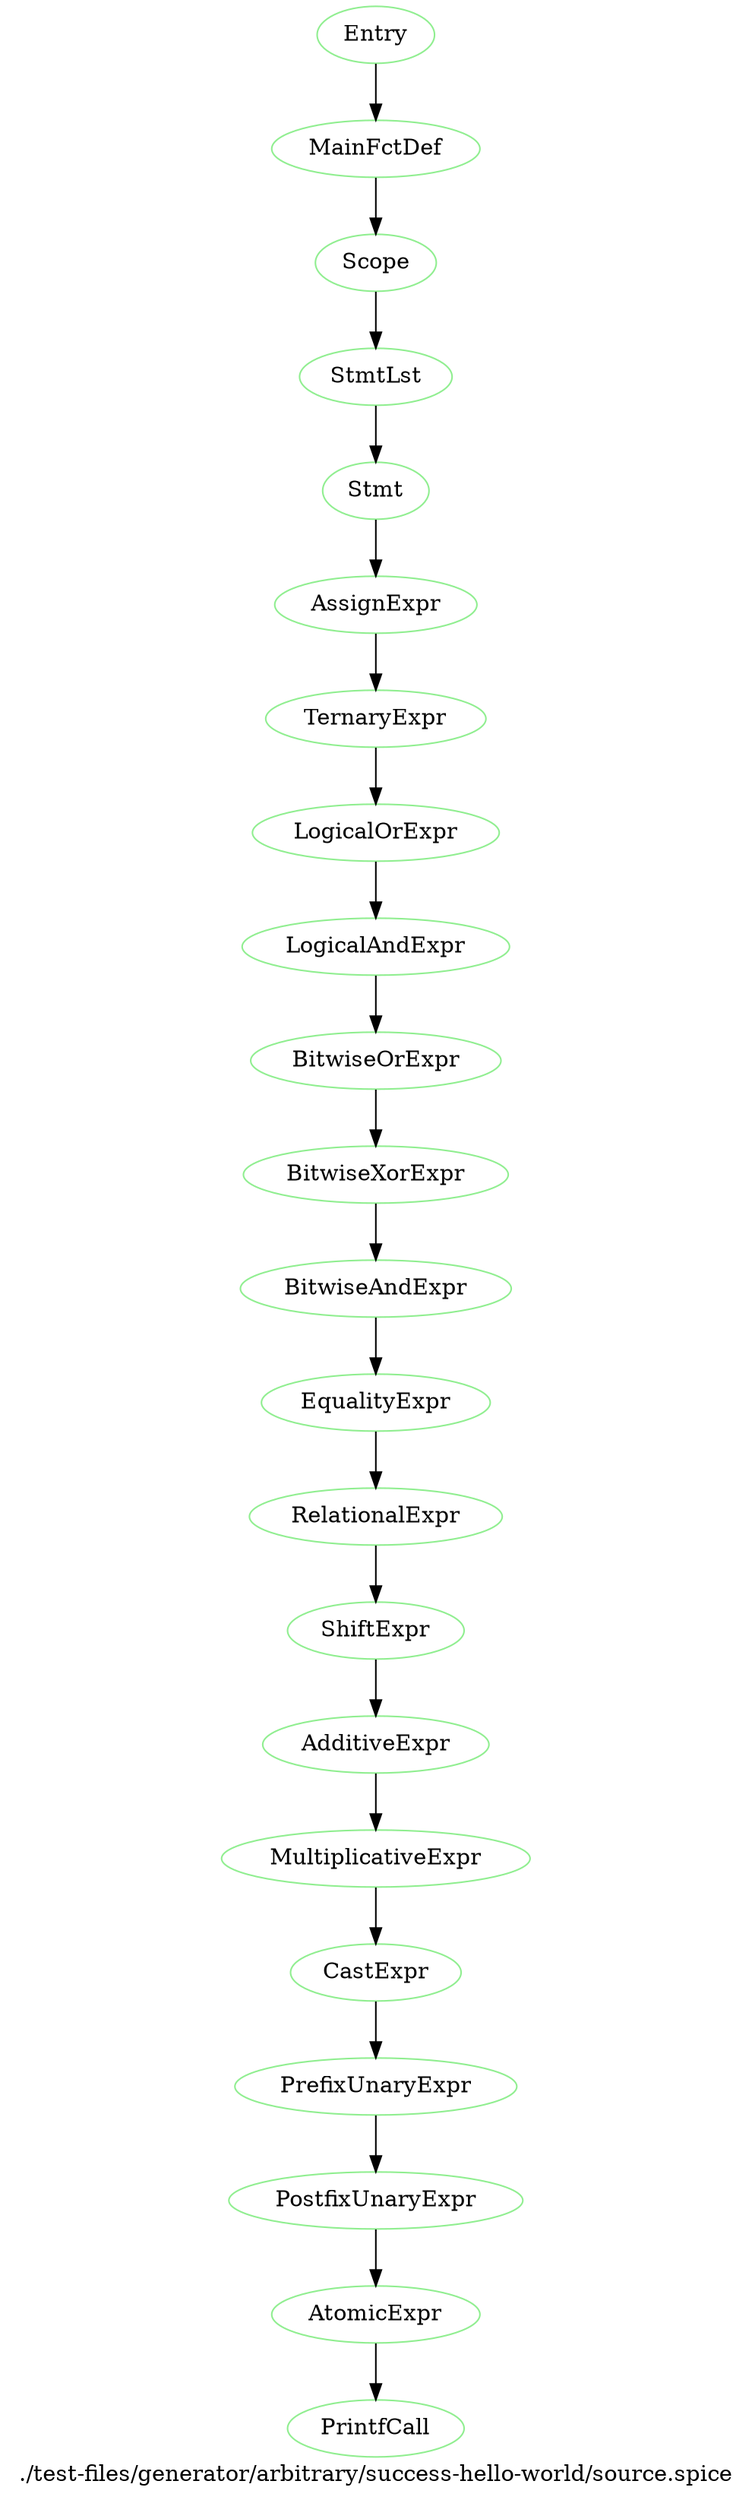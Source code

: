digraph {
 rankdir="TB";
 label="./test-files/generator/arbitrary/success-hello-world/source.spice";
 L1C1_Entry [color="lightgreen",label="Entry"];
 L1C1_MainFctDef [color="lightgreen",label="MainFctDef"];
 L1C1_Entry -> L1C1_MainFctDef;
 L1C15_Scope [color="lightgreen",label="Scope"];
 L1C1_MainFctDef -> L1C15_Scope;
 L2C5_StmtLst [color="lightgreen",label="StmtLst"];
 L1C15_Scope -> L2C5_StmtLst;
 L2C5_Stmt [color="lightgreen",label="Stmt"];
 L2C5_StmtLst -> L2C5_Stmt;
 L2C5_AssignExpr [color="lightgreen",label="AssignExpr"];
 L2C5_Stmt -> L2C5_AssignExpr;
 L2C5_TernaryExpr [color="lightgreen",label="TernaryExpr"];
 L2C5_AssignExpr -> L2C5_TernaryExpr;
 L2C5_LogicalOrExpr [color="lightgreen",label="LogicalOrExpr"];
 L2C5_TernaryExpr -> L2C5_LogicalOrExpr;
 L2C5_LogicalAndExpr [color="lightgreen",label="LogicalAndExpr"];
 L2C5_LogicalOrExpr -> L2C5_LogicalAndExpr;
 L2C5_BitwiseOrExpr [color="lightgreen",label="BitwiseOrExpr"];
 L2C5_LogicalAndExpr -> L2C5_BitwiseOrExpr;
 L2C5_BitwiseXorExpr [color="lightgreen",label="BitwiseXorExpr"];
 L2C5_BitwiseOrExpr -> L2C5_BitwiseXorExpr;
 L2C5_BitwiseAndExpr [color="lightgreen",label="BitwiseAndExpr"];
 L2C5_BitwiseXorExpr -> L2C5_BitwiseAndExpr;
 L2C5_EqualityExpr [color="lightgreen",label="EqualityExpr"];
 L2C5_BitwiseAndExpr -> L2C5_EqualityExpr;
 L2C5_RelationalExpr [color="lightgreen",label="RelationalExpr"];
 L2C5_EqualityExpr -> L2C5_RelationalExpr;
 L2C5_ShiftExpr [color="lightgreen",label="ShiftExpr"];
 L2C5_RelationalExpr -> L2C5_ShiftExpr;
 L2C5_AdditiveExpr [color="lightgreen",label="AdditiveExpr"];
 L2C5_ShiftExpr -> L2C5_AdditiveExpr;
 L2C5_MultiplicativeExpr [color="lightgreen",label="MultiplicativeExpr"];
 L2C5_AdditiveExpr -> L2C5_MultiplicativeExpr;
 L2C5_CastExpr [color="lightgreen",label="CastExpr"];
 L2C5_MultiplicativeExpr -> L2C5_CastExpr;
 L2C5_PrefixUnaryExpr [color="lightgreen",label="PrefixUnaryExpr"];
 L2C5_CastExpr -> L2C5_PrefixUnaryExpr;
 L2C5_PostfixUnaryExpr [color="lightgreen",label="PostfixUnaryExpr"];
 L2C5_PrefixUnaryExpr -> L2C5_PostfixUnaryExpr;
 L2C5_AtomicExpr [color="lightgreen",label="AtomicExpr"];
 L2C5_PostfixUnaryExpr -> L2C5_AtomicExpr;
 L2C5_PrintfCall [color="lightgreen",label="PrintfCall"];
 L2C5_AtomicExpr -> L2C5_PrintfCall;
}